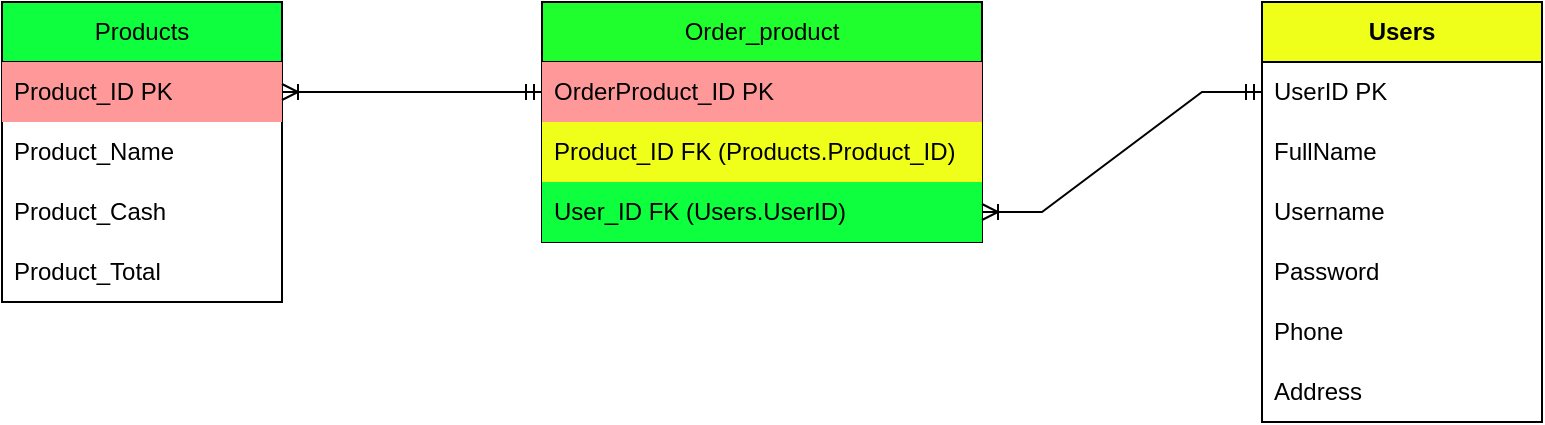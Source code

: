 <mxfile version="23.1.1" type="github">
  <diagram name="Trang-1" id="AvC6-uIr_ie6z9qaR1Gw">
    <mxGraphModel dx="1075" dy="499" grid="1" gridSize="10" guides="1" tooltips="1" connect="1" arrows="1" fold="1" page="1" pageScale="1" pageWidth="827" pageHeight="1169" math="0" shadow="0">
      <root>
        <mxCell id="0" />
        <mxCell id="1" parent="0" />
        <mxCell id="o2Ff-qt92F8pD7SgsBZV-4" value="&lt;b&gt;Users&lt;/b&gt;" style="swimlane;fontStyle=0;childLayout=stackLayout;horizontal=1;startSize=30;horizontalStack=0;resizeParent=1;resizeParentMax=0;resizeLast=0;collapsible=1;marginBottom=0;whiteSpace=wrap;html=1;fillColor=#F0FF19;" vertex="1" parent="1">
          <mxGeometry x="660" y="40" width="140" height="210" as="geometry">
            <mxRectangle x="30" y="80" width="70" height="30" as="alternateBounds" />
          </mxGeometry>
        </mxCell>
        <mxCell id="o2Ff-qt92F8pD7SgsBZV-5" value="UserID PK" style="text;strokeColor=none;fillColor=none;align=left;verticalAlign=middle;spacingLeft=4;spacingRight=4;overflow=hidden;points=[[0,0.5],[1,0.5]];portConstraint=eastwest;rotatable=0;whiteSpace=wrap;html=1;" vertex="1" parent="o2Ff-qt92F8pD7SgsBZV-4">
          <mxGeometry y="30" width="140" height="30" as="geometry" />
        </mxCell>
        <mxCell id="o2Ff-qt92F8pD7SgsBZV-6" value="FullName" style="text;strokeColor=none;fillColor=none;align=left;verticalAlign=middle;spacingLeft=4;spacingRight=4;overflow=hidden;points=[[0,0.5],[1,0.5]];portConstraint=eastwest;rotatable=0;whiteSpace=wrap;html=1;" vertex="1" parent="o2Ff-qt92F8pD7SgsBZV-4">
          <mxGeometry y="60" width="140" height="30" as="geometry" />
        </mxCell>
        <mxCell id="o2Ff-qt92F8pD7SgsBZV-7" value="Username" style="text;strokeColor=none;fillColor=none;align=left;verticalAlign=middle;spacingLeft=4;spacingRight=4;overflow=hidden;points=[[0,0.5],[1,0.5]];portConstraint=eastwest;rotatable=0;whiteSpace=wrap;html=1;" vertex="1" parent="o2Ff-qt92F8pD7SgsBZV-4">
          <mxGeometry y="90" width="140" height="30" as="geometry" />
        </mxCell>
        <mxCell id="o2Ff-qt92F8pD7SgsBZV-8" value="Password" style="text;strokeColor=none;fillColor=none;align=left;verticalAlign=middle;spacingLeft=4;spacingRight=4;overflow=hidden;points=[[0,0.5],[1,0.5]];portConstraint=eastwest;rotatable=0;whiteSpace=wrap;html=1;" vertex="1" parent="o2Ff-qt92F8pD7SgsBZV-4">
          <mxGeometry y="120" width="140" height="30" as="geometry" />
        </mxCell>
        <mxCell id="o2Ff-qt92F8pD7SgsBZV-13" value="Phone" style="text;strokeColor=none;fillColor=none;align=left;verticalAlign=middle;spacingLeft=4;spacingRight=4;overflow=hidden;points=[[0,0.5],[1,0.5]];portConstraint=eastwest;rotatable=0;whiteSpace=wrap;html=1;" vertex="1" parent="o2Ff-qt92F8pD7SgsBZV-4">
          <mxGeometry y="150" width="140" height="30" as="geometry" />
        </mxCell>
        <mxCell id="o2Ff-qt92F8pD7SgsBZV-14" value="Address" style="text;strokeColor=none;fillColor=none;align=left;verticalAlign=middle;spacingLeft=4;spacingRight=4;overflow=hidden;points=[[0,0.5],[1,0.5]];portConstraint=eastwest;rotatable=0;whiteSpace=wrap;html=1;" vertex="1" parent="o2Ff-qt92F8pD7SgsBZV-4">
          <mxGeometry y="180" width="140" height="30" as="geometry" />
        </mxCell>
        <mxCell id="o2Ff-qt92F8pD7SgsBZV-9" value="Products" style="swimlane;fontStyle=0;childLayout=stackLayout;horizontal=1;startSize=30;horizontalStack=0;resizeParent=1;resizeParentMax=0;resizeLast=0;collapsible=1;marginBottom=0;whiteSpace=wrap;html=1;fillColor=#0DFF3D;" vertex="1" parent="1">
          <mxGeometry x="30" y="40" width="140" height="150" as="geometry" />
        </mxCell>
        <mxCell id="o2Ff-qt92F8pD7SgsBZV-10" value="Product_ID PK" style="text;strokeColor=none;fillColor=#FF9999;align=left;verticalAlign=middle;spacingLeft=4;spacingRight=4;overflow=hidden;points=[[0,0.5],[1,0.5]];portConstraint=eastwest;rotatable=0;whiteSpace=wrap;html=1;" vertex="1" parent="o2Ff-qt92F8pD7SgsBZV-9">
          <mxGeometry y="30" width="140" height="30" as="geometry" />
        </mxCell>
        <mxCell id="o2Ff-qt92F8pD7SgsBZV-11" value="Product_Name" style="text;strokeColor=none;fillColor=none;align=left;verticalAlign=middle;spacingLeft=4;spacingRight=4;overflow=hidden;points=[[0,0.5],[1,0.5]];portConstraint=eastwest;rotatable=0;whiteSpace=wrap;html=1;" vertex="1" parent="o2Ff-qt92F8pD7SgsBZV-9">
          <mxGeometry y="60" width="140" height="30" as="geometry" />
        </mxCell>
        <mxCell id="o2Ff-qt92F8pD7SgsBZV-12" value="Product_Cash" style="text;strokeColor=none;fillColor=none;align=left;verticalAlign=middle;spacingLeft=4;spacingRight=4;overflow=hidden;points=[[0,0.5],[1,0.5]];portConstraint=eastwest;rotatable=0;whiteSpace=wrap;html=1;" vertex="1" parent="o2Ff-qt92F8pD7SgsBZV-9">
          <mxGeometry y="90" width="140" height="30" as="geometry" />
        </mxCell>
        <mxCell id="o2Ff-qt92F8pD7SgsBZV-23" value="Product_Total" style="text;strokeColor=none;fillColor=none;align=left;verticalAlign=middle;spacingLeft=4;spacingRight=4;overflow=hidden;points=[[0,0.5],[1,0.5]];portConstraint=eastwest;rotatable=0;whiteSpace=wrap;html=1;" vertex="1" parent="o2Ff-qt92F8pD7SgsBZV-9">
          <mxGeometry y="120" width="140" height="30" as="geometry" />
        </mxCell>
        <mxCell id="o2Ff-qt92F8pD7SgsBZV-15" value="Order_product" style="swimlane;fontStyle=0;childLayout=stackLayout;horizontal=1;startSize=30;horizontalStack=0;resizeParent=1;resizeParentMax=0;resizeLast=0;collapsible=1;marginBottom=0;whiteSpace=wrap;html=1;fillColor=#1FFF2E;" vertex="1" parent="1">
          <mxGeometry x="300" y="40" width="220" height="120" as="geometry" />
        </mxCell>
        <mxCell id="o2Ff-qt92F8pD7SgsBZV-16" value="OrderProduct_ID PK" style="text;strokeColor=none;fillColor=#FF9999;align=left;verticalAlign=middle;spacingLeft=4;spacingRight=4;overflow=hidden;points=[[0,0.5],[1,0.5]];portConstraint=eastwest;rotatable=0;whiteSpace=wrap;html=1;" vertex="1" parent="o2Ff-qt92F8pD7SgsBZV-15">
          <mxGeometry y="30" width="220" height="30" as="geometry" />
        </mxCell>
        <mxCell id="o2Ff-qt92F8pD7SgsBZV-17" value="Product_ID FK (Products.Product_ID)" style="text;strokeColor=none;fillColor=#F0FF19;align=left;verticalAlign=middle;spacingLeft=4;spacingRight=4;overflow=hidden;points=[[0,0.5],[1,0.5]];portConstraint=eastwest;rotatable=0;whiteSpace=wrap;html=1;" vertex="1" parent="o2Ff-qt92F8pD7SgsBZV-15">
          <mxGeometry y="60" width="220" height="30" as="geometry" />
        </mxCell>
        <mxCell id="o2Ff-qt92F8pD7SgsBZV-18" value="User_ID FK (Users.UserID)" style="text;strokeColor=none;fillColor=#0DFF3D;align=left;verticalAlign=middle;spacingLeft=4;spacingRight=4;overflow=hidden;points=[[0,0.5],[1,0.5]];portConstraint=eastwest;rotatable=0;whiteSpace=wrap;html=1;" vertex="1" parent="o2Ff-qt92F8pD7SgsBZV-15">
          <mxGeometry y="90" width="220" height="30" as="geometry" />
        </mxCell>
        <mxCell id="o2Ff-qt92F8pD7SgsBZV-21" value="" style="edgeStyle=entityRelationEdgeStyle;fontSize=12;html=1;endArrow=ERoneToMany;startArrow=ERmandOne;rounded=0;entryX=1;entryY=0.5;entryDx=0;entryDy=0;" edge="1" parent="1" source="o2Ff-qt92F8pD7SgsBZV-5" target="o2Ff-qt92F8pD7SgsBZV-18">
          <mxGeometry width="100" height="100" relative="1" as="geometry">
            <mxPoint x="500" y="200" as="sourcePoint" />
            <mxPoint x="600" y="100" as="targetPoint" />
          </mxGeometry>
        </mxCell>
        <mxCell id="o2Ff-qt92F8pD7SgsBZV-24" value="" style="edgeStyle=entityRelationEdgeStyle;fontSize=12;html=1;endArrow=ERoneToMany;startArrow=ERmandOne;rounded=0;" edge="1" parent="1" source="o2Ff-qt92F8pD7SgsBZV-16" target="o2Ff-qt92F8pD7SgsBZV-10">
          <mxGeometry width="100" height="100" relative="1" as="geometry">
            <mxPoint x="190" y="230" as="sourcePoint" />
            <mxPoint x="600" y="100" as="targetPoint" />
          </mxGeometry>
        </mxCell>
      </root>
    </mxGraphModel>
  </diagram>
</mxfile>
